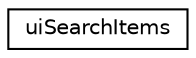 digraph G
{
  edge [fontname="Helvetica",fontsize="10",labelfontname="Helvetica",labelfontsize="10"];
  node [fontname="Helvetica",fontsize="10",shape=record];
  rankdir=LR;
  Node1 [label="uiSearchItems",height=0.2,width=0.4,color="black", fillcolor="white", style="filled",URL="$d8/dbb/structuiSearchItems.html"];
}
